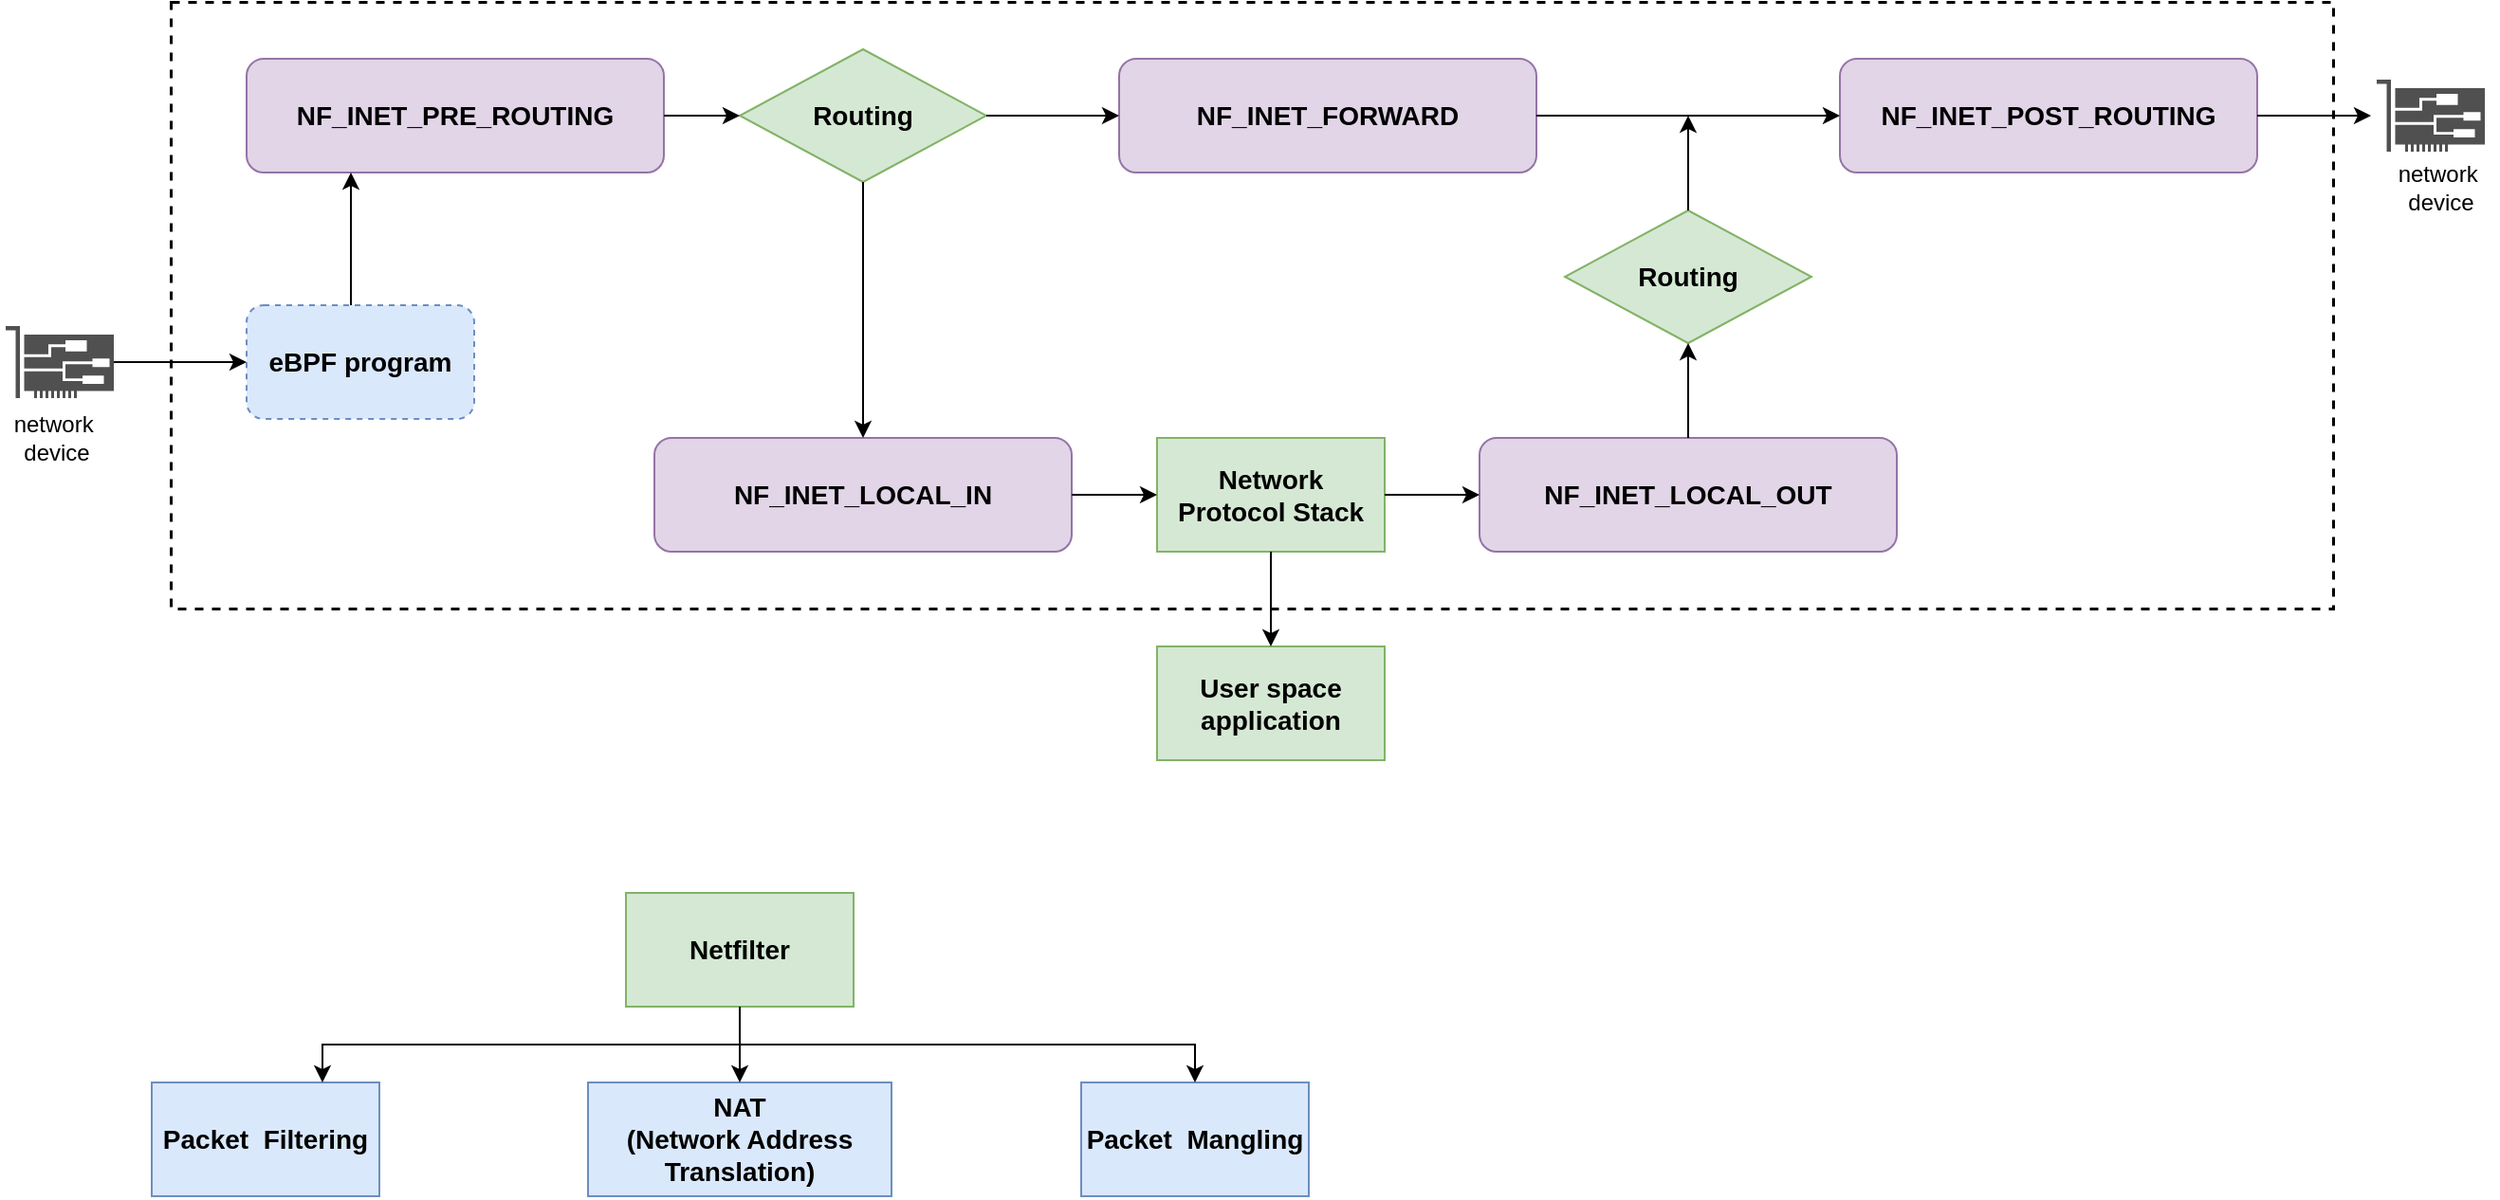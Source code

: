 <mxfile version="20.0.1" type="github">
  <diagram id="1h-u-l0PM9E1hLR6-Eg3" name="Page-1">
    <mxGraphModel dx="1727" dy="931" grid="1" gridSize="10" guides="1" tooltips="1" connect="1" arrows="1" fold="1" page="1" pageScale="1" pageWidth="850" pageHeight="1100" math="0" shadow="0">
      <root>
        <mxCell id="0" />
        <mxCell id="1" parent="0" />
        <mxCell id="rOdH3k8K_aBgHxKYlY64-1" value="NF_INET_PRE_ROUTING" style="rounded=1;whiteSpace=wrap;html=1;fontSize=14;fontStyle=1;fillColor=#e1d5e7;strokeColor=#9673a6;" parent="1" vertex="1">
          <mxGeometry x="270" y="180" width="220" height="60" as="geometry" />
        </mxCell>
        <mxCell id="rOdH3k8K_aBgHxKYlY64-2" value="Routing" style="rhombus;whiteSpace=wrap;html=1;fontSize=14;fillColor=#d5e8d4;strokeColor=#82b366;fontStyle=1" parent="1" vertex="1">
          <mxGeometry x="530" y="175" width="130" height="70" as="geometry" />
        </mxCell>
        <mxCell id="rOdH3k8K_aBgHxKYlY64-3" value="NF_INET_FORWARD" style="rounded=1;whiteSpace=wrap;html=1;fontSize=14;fontStyle=1;fillColor=#e1d5e7;strokeColor=#9673a6;" parent="1" vertex="1">
          <mxGeometry x="730" y="180" width="220" height="60" as="geometry" />
        </mxCell>
        <mxCell id="rOdH3k8K_aBgHxKYlY64-4" value="NF_INET_LOCAL_IN" style="rounded=1;whiteSpace=wrap;html=1;fontSize=14;fontStyle=1;fillColor=#e1d5e7;strokeColor=#9673a6;" parent="1" vertex="1">
          <mxGeometry x="485" y="380" width="220" height="60" as="geometry" />
        </mxCell>
        <mxCell id="rOdH3k8K_aBgHxKYlY64-5" value="Network &lt;br&gt;Protocol Stack" style="rounded=0;whiteSpace=wrap;html=1;fontSize=14;fillColor=#d5e8d4;strokeColor=#82b366;fontStyle=1" parent="1" vertex="1">
          <mxGeometry x="750" y="380" width="120" height="60" as="geometry" />
        </mxCell>
        <mxCell id="rOdH3k8K_aBgHxKYlY64-6" value="NF_INET_LOCAL_OUT" style="rounded=1;whiteSpace=wrap;html=1;fontSize=14;fontStyle=1;fillColor=#e1d5e7;strokeColor=#9673a6;" parent="1" vertex="1">
          <mxGeometry x="920" y="380" width="220" height="60" as="geometry" />
        </mxCell>
        <mxCell id="rOdH3k8K_aBgHxKYlY64-7" value="NF_INET_POST_ROUTING" style="rounded=1;whiteSpace=wrap;html=1;fontSize=14;fontStyle=1;fillColor=#e1d5e7;strokeColor=#9673a6;" parent="1" vertex="1">
          <mxGeometry x="1110" y="180" width="220" height="60" as="geometry" />
        </mxCell>
        <mxCell id="rOdH3k8K_aBgHxKYlY64-8" value="" style="endArrow=classic;html=1;rounded=0;fontSize=14;exitX=1;exitY=0.5;exitDx=0;exitDy=0;entryX=0;entryY=0.5;entryDx=0;entryDy=0;" parent="1" source="rOdH3k8K_aBgHxKYlY64-1" target="rOdH3k8K_aBgHxKYlY64-2" edge="1">
          <mxGeometry width="50" height="50" relative="1" as="geometry">
            <mxPoint x="760" y="370" as="sourcePoint" />
            <mxPoint x="810" y="320" as="targetPoint" />
          </mxGeometry>
        </mxCell>
        <mxCell id="rOdH3k8K_aBgHxKYlY64-9" value="" style="endArrow=classic;html=1;rounded=0;fontSize=14;exitX=0.5;exitY=1;exitDx=0;exitDy=0;entryX=0.5;entryY=0;entryDx=0;entryDy=0;" parent="1" source="rOdH3k8K_aBgHxKYlY64-2" target="rOdH3k8K_aBgHxKYlY64-4" edge="1">
          <mxGeometry width="50" height="50" relative="1" as="geometry">
            <mxPoint x="760" y="370" as="sourcePoint" />
            <mxPoint x="810" y="320" as="targetPoint" />
          </mxGeometry>
        </mxCell>
        <mxCell id="rOdH3k8K_aBgHxKYlY64-10" value="" style="endArrow=classic;html=1;rounded=0;fontSize=14;exitX=1;exitY=0.5;exitDx=0;exitDy=0;entryX=0;entryY=0.5;entryDx=0;entryDy=0;" parent="1" source="rOdH3k8K_aBgHxKYlY64-2" target="rOdH3k8K_aBgHxKYlY64-3" edge="1">
          <mxGeometry width="50" height="50" relative="1" as="geometry">
            <mxPoint x="760" y="370" as="sourcePoint" />
            <mxPoint x="810" y="320" as="targetPoint" />
          </mxGeometry>
        </mxCell>
        <mxCell id="rOdH3k8K_aBgHxKYlY64-11" value="" style="endArrow=classic;html=1;rounded=0;fontSize=14;exitX=1;exitY=0.5;exitDx=0;exitDy=0;" parent="1" source="rOdH3k8K_aBgHxKYlY64-4" target="rOdH3k8K_aBgHxKYlY64-5" edge="1">
          <mxGeometry width="50" height="50" relative="1" as="geometry">
            <mxPoint x="760" y="370" as="sourcePoint" />
            <mxPoint x="810" y="320" as="targetPoint" />
          </mxGeometry>
        </mxCell>
        <mxCell id="rOdH3k8K_aBgHxKYlY64-12" value="" style="endArrow=classic;html=1;rounded=0;fontSize=14;exitX=1;exitY=0.5;exitDx=0;exitDy=0;entryX=0;entryY=0.5;entryDx=0;entryDy=0;" parent="1" source="rOdH3k8K_aBgHxKYlY64-5" target="rOdH3k8K_aBgHxKYlY64-6" edge="1">
          <mxGeometry width="50" height="50" relative="1" as="geometry">
            <mxPoint x="760" y="370" as="sourcePoint" />
            <mxPoint x="810" y="320" as="targetPoint" />
          </mxGeometry>
        </mxCell>
        <mxCell id="rOdH3k8K_aBgHxKYlY64-13" value="" style="endArrow=classic;html=1;rounded=0;fontSize=14;exitX=1;exitY=0.5;exitDx=0;exitDy=0;entryX=0;entryY=0.5;entryDx=0;entryDy=0;" parent="1" source="rOdH3k8K_aBgHxKYlY64-3" target="rOdH3k8K_aBgHxKYlY64-7" edge="1">
          <mxGeometry width="50" height="50" relative="1" as="geometry">
            <mxPoint x="760" y="370" as="sourcePoint" />
            <mxPoint x="810" y="320" as="targetPoint" />
          </mxGeometry>
        </mxCell>
        <mxCell id="rOdH3k8K_aBgHxKYlY64-14" value="Routing" style="rhombus;whiteSpace=wrap;html=1;fontSize=14;fillColor=#d5e8d4;strokeColor=#82b366;fontStyle=1" parent="1" vertex="1">
          <mxGeometry x="965" y="260" width="130" height="70" as="geometry" />
        </mxCell>
        <mxCell id="rOdH3k8K_aBgHxKYlY64-15" value="" style="endArrow=classic;html=1;rounded=0;fontSize=14;exitX=0.5;exitY=0;exitDx=0;exitDy=0;" parent="1" source="rOdH3k8K_aBgHxKYlY64-6" target="rOdH3k8K_aBgHxKYlY64-14" edge="1">
          <mxGeometry width="50" height="50" relative="1" as="geometry">
            <mxPoint x="760" y="370" as="sourcePoint" />
            <mxPoint x="810" y="320" as="targetPoint" />
          </mxGeometry>
        </mxCell>
        <mxCell id="rOdH3k8K_aBgHxKYlY64-16" value="" style="endArrow=classic;html=1;rounded=0;fontSize=14;exitX=0.5;exitY=0;exitDx=0;exitDy=0;" parent="1" source="rOdH3k8K_aBgHxKYlY64-14" edge="1">
          <mxGeometry width="50" height="50" relative="1" as="geometry">
            <mxPoint x="760" y="370" as="sourcePoint" />
            <mxPoint x="1030" y="210" as="targetPoint" />
          </mxGeometry>
        </mxCell>
        <mxCell id="rOdH3k8K_aBgHxKYlY64-17" value="User space application" style="rounded=0;whiteSpace=wrap;html=1;fontSize=14;fillColor=#d5e8d4;strokeColor=#82b366;fontStyle=1" parent="1" vertex="1">
          <mxGeometry x="750" y="490" width="120" height="60" as="geometry" />
        </mxCell>
        <mxCell id="rOdH3k8K_aBgHxKYlY64-18" value="" style="endArrow=classic;html=1;rounded=0;fontSize=14;exitX=0.5;exitY=1;exitDx=0;exitDy=0;entryX=0.5;entryY=0;entryDx=0;entryDy=0;" parent="1" source="rOdH3k8K_aBgHxKYlY64-5" target="rOdH3k8K_aBgHxKYlY64-17" edge="1">
          <mxGeometry width="50" height="50" relative="1" as="geometry">
            <mxPoint x="760" y="370" as="sourcePoint" />
            <mxPoint x="810" y="320" as="targetPoint" />
          </mxGeometry>
        </mxCell>
        <mxCell id="gJcQWpSDVvdvo01Qw0fF-2" value="Netfilter" style="rounded=0;whiteSpace=wrap;html=1;fillColor=#d5e8d4;strokeColor=#82b366;fontStyle=1;fontSize=14;" parent="1" vertex="1">
          <mxGeometry x="470" y="620" width="120" height="60" as="geometry" />
        </mxCell>
        <mxCell id="gJcQWpSDVvdvo01Qw0fF-3" value="Packet&amp;nbsp; Filtering" style="rounded=0;whiteSpace=wrap;html=1;fillColor=#dae8fc;strokeColor=#6c8ebf;fontStyle=1;fontSize=14;" parent="1" vertex="1">
          <mxGeometry x="220" y="720" width="120" height="60" as="geometry" />
        </mxCell>
        <mxCell id="gJcQWpSDVvdvo01Qw0fF-4" value="NAT&lt;br&gt;(Network Address Translation)" style="rounded=0;whiteSpace=wrap;html=1;fillColor=#dae8fc;strokeColor=#6c8ebf;fontStyle=1;fontSize=14;" parent="1" vertex="1">
          <mxGeometry x="450" y="720" width="160" height="60" as="geometry" />
        </mxCell>
        <mxCell id="gJcQWpSDVvdvo01Qw0fF-5" value="Packet&amp;nbsp; Mangling" style="rounded=0;whiteSpace=wrap;html=1;fillColor=#dae8fc;strokeColor=#6c8ebf;fontStyle=1;fontSize=14;" parent="1" vertex="1">
          <mxGeometry x="710" y="720" width="120" height="60" as="geometry" />
        </mxCell>
        <mxCell id="gJcQWpSDVvdvo01Qw0fF-6" value="" style="endArrow=classic;html=1;rounded=0;fontSize=14;exitX=0.5;exitY=1;exitDx=0;exitDy=0;entryX=0.5;entryY=0;entryDx=0;entryDy=0;" parent="1" source="gJcQWpSDVvdvo01Qw0fF-2" target="gJcQWpSDVvdvo01Qw0fF-4" edge="1">
          <mxGeometry width="50" height="50" relative="1" as="geometry">
            <mxPoint x="590" y="660" as="sourcePoint" />
            <mxPoint x="640" y="610" as="targetPoint" />
          </mxGeometry>
        </mxCell>
        <mxCell id="gJcQWpSDVvdvo01Qw0fF-7" value="" style="endArrow=classic;html=1;rounded=0;fontSize=14;entryX=0.75;entryY=0;entryDx=0;entryDy=0;" parent="1" target="gJcQWpSDVvdvo01Qw0fF-3" edge="1">
          <mxGeometry width="50" height="50" relative="1" as="geometry">
            <mxPoint x="530" y="700" as="sourcePoint" />
            <mxPoint x="640" y="610" as="targetPoint" />
            <Array as="points">
              <mxPoint x="310" y="700" />
            </Array>
          </mxGeometry>
        </mxCell>
        <mxCell id="gJcQWpSDVvdvo01Qw0fF-8" value="" style="endArrow=classic;html=1;rounded=0;fontSize=14;entryX=0.5;entryY=0;entryDx=0;entryDy=0;" parent="1" target="gJcQWpSDVvdvo01Qw0fF-5" edge="1">
          <mxGeometry width="50" height="50" relative="1" as="geometry">
            <mxPoint x="530" y="700" as="sourcePoint" />
            <mxPoint x="640" y="610" as="targetPoint" />
            <Array as="points">
              <mxPoint x="770" y="700" />
            </Array>
          </mxGeometry>
        </mxCell>
        <mxCell id="eujzkMpoVPkNnWUgqYGD-3" value="" style="sketch=0;pointerEvents=1;shadow=0;dashed=0;html=1;strokeColor=none;fillColor=#505050;labelPosition=center;verticalLabelPosition=bottom;verticalAlign=top;outlineConnect=0;align=center;shape=mxgraph.office.devices.nic;" vertex="1" parent="1">
          <mxGeometry x="143" y="321" width="57" height="38" as="geometry" />
        </mxCell>
        <mxCell id="eujzkMpoVPkNnWUgqYGD-4" value="" style="sketch=0;pointerEvents=1;shadow=0;dashed=0;html=1;strokeColor=none;fillColor=#505050;labelPosition=center;verticalLabelPosition=bottom;verticalAlign=top;outlineConnect=0;align=center;shape=mxgraph.office.devices.nic;" vertex="1" parent="1">
          <mxGeometry x="1393" y="191" width="57" height="38" as="geometry" />
        </mxCell>
        <mxCell id="eujzkMpoVPkNnWUgqYGD-5" value="network&amp;nbsp;&lt;br&gt;device" style="text;html=1;strokeColor=none;fillColor=none;align=center;verticalAlign=middle;whiteSpace=wrap;rounded=0;dashed=1;" vertex="1" parent="1">
          <mxGeometry x="140" y="365" width="60" height="30" as="geometry" />
        </mxCell>
        <mxCell id="eujzkMpoVPkNnWUgqYGD-6" value="network&amp;nbsp;&lt;br&gt;device" style="text;html=1;strokeColor=none;fillColor=none;align=center;verticalAlign=middle;whiteSpace=wrap;rounded=0;dashed=1;" vertex="1" parent="1">
          <mxGeometry x="1397" y="233" width="60" height="30" as="geometry" />
        </mxCell>
        <mxCell id="eujzkMpoVPkNnWUgqYGD-7" value="eBPF program" style="rounded=1;whiteSpace=wrap;html=1;dashed=1;fillColor=#dae8fc;strokeColor=#6c8ebf;fontStyle=1;fontSize=14;" vertex="1" parent="1">
          <mxGeometry x="270" y="310" width="120" height="60" as="geometry" />
        </mxCell>
        <mxCell id="eujzkMpoVPkNnWUgqYGD-8" value="" style="endArrow=classic;html=1;rounded=0;fontSize=14;entryX=0;entryY=0.5;entryDx=0;entryDy=0;" edge="1" parent="1" source="eujzkMpoVPkNnWUgqYGD-3" target="eujzkMpoVPkNnWUgqYGD-7">
          <mxGeometry width="50" height="50" relative="1" as="geometry">
            <mxPoint x="670" y="460" as="sourcePoint" />
            <mxPoint x="720" y="410" as="targetPoint" />
          </mxGeometry>
        </mxCell>
        <mxCell id="eujzkMpoVPkNnWUgqYGD-9" value="" style="endArrow=classic;html=1;rounded=0;fontSize=14;entryX=0.25;entryY=1;entryDx=0;entryDy=0;" edge="1" parent="1" target="rOdH3k8K_aBgHxKYlY64-1">
          <mxGeometry width="50" height="50" relative="1" as="geometry">
            <mxPoint x="325" y="310" as="sourcePoint" />
            <mxPoint x="150" y="180" as="targetPoint" />
          </mxGeometry>
        </mxCell>
        <mxCell id="eujzkMpoVPkNnWUgqYGD-10" value="" style="rounded=0;whiteSpace=wrap;html=1;dashed=1;fontSize=18;fillColor=none;strokeWidth=1.5;" vertex="1" parent="1">
          <mxGeometry x="230" y="150" width="1140" height="320" as="geometry" />
        </mxCell>
        <mxCell id="eujzkMpoVPkNnWUgqYGD-11" value="" style="endArrow=classic;html=1;rounded=0;fontSize=14;exitX=1;exitY=0.5;exitDx=0;exitDy=0;" edge="1" parent="1" source="rOdH3k8K_aBgHxKYlY64-7">
          <mxGeometry width="50" height="50" relative="1" as="geometry">
            <mxPoint x="1471.905" y="360" as="sourcePoint" />
            <mxPoint x="1390" y="210" as="targetPoint" />
          </mxGeometry>
        </mxCell>
      </root>
    </mxGraphModel>
  </diagram>
</mxfile>
